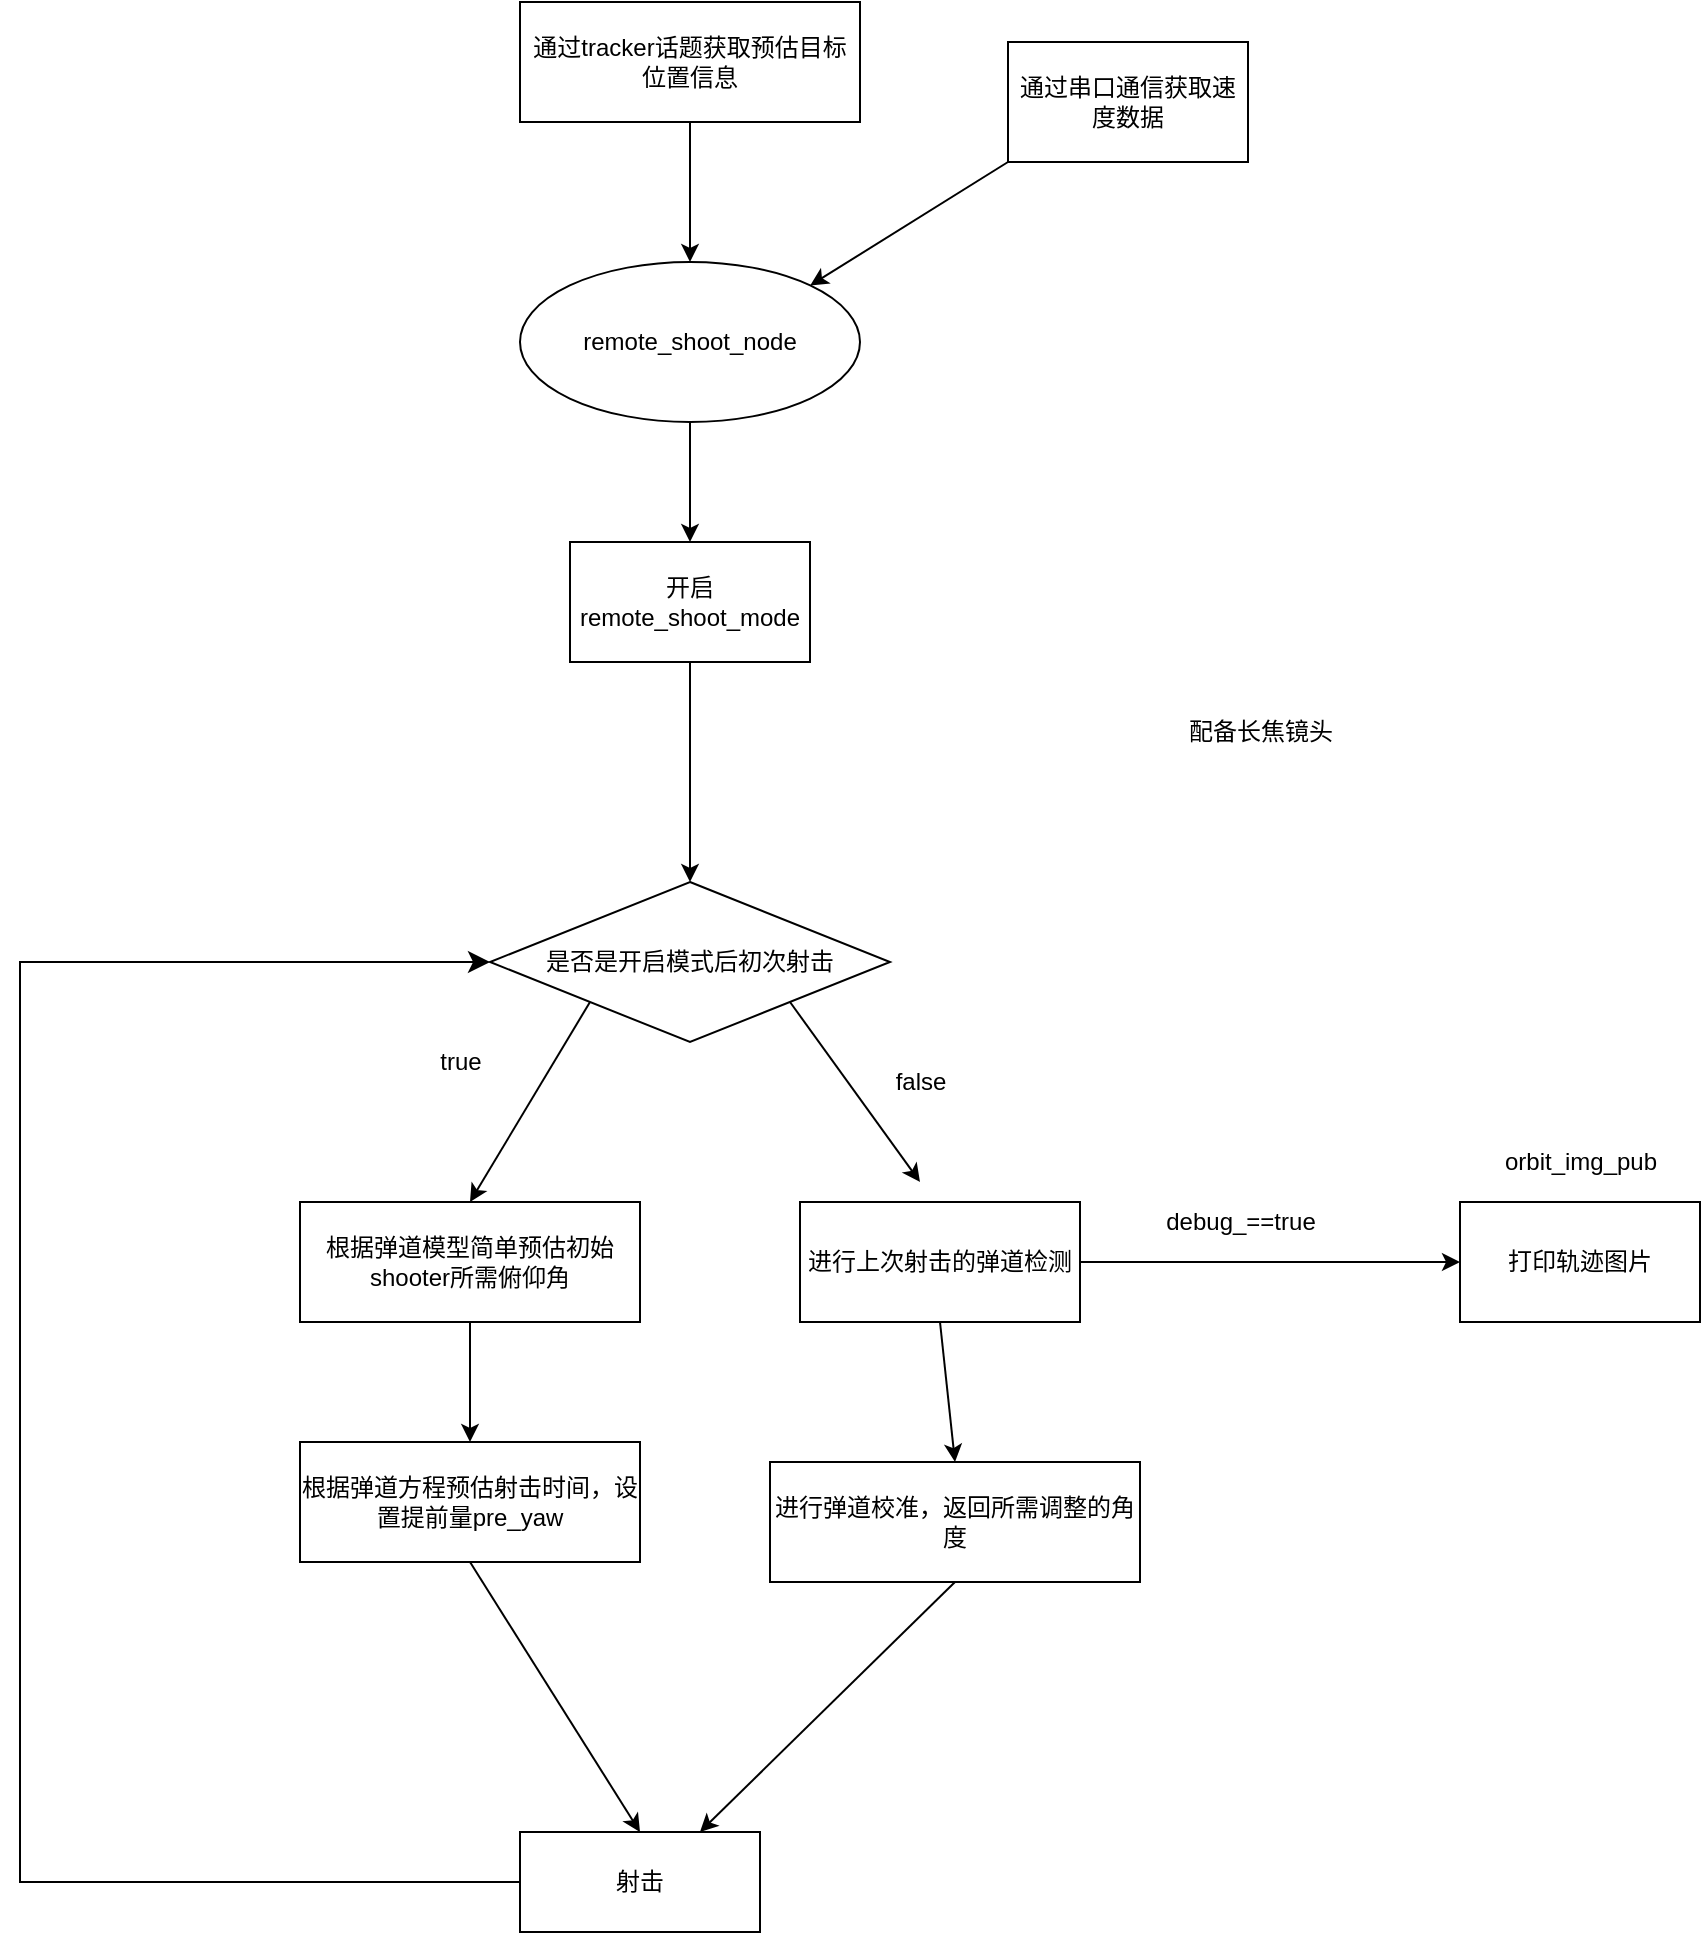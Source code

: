 <mxfile>
    <diagram id="c4QpxbnMa9IYMZhnHjN5" name="第 1 页">
        <mxGraphModel dx="1651" dy="1907" grid="1" gridSize="10" guides="1" tooltips="1" connect="1" arrows="1" fold="1" page="1" pageScale="1" pageWidth="827" pageHeight="1169" math="0" shadow="0">
            <root>
                <mxCell id="0"/>
                <mxCell id="1" parent="0"/>
                <mxCell id="24" style="edgeStyle=none;html=1;exitX=0.5;exitY=1;exitDx=0;exitDy=0;entryX=0.5;entryY=0;entryDx=0;entryDy=0;" edge="1" parent="1" source="2" target="6">
                    <mxGeometry relative="1" as="geometry"/>
                </mxCell>
                <mxCell id="2" value="remote_shoot_node" style="ellipse;whiteSpace=wrap;html=1;" parent="1" vertex="1">
                    <mxGeometry x="110" y="-200" width="170" height="80" as="geometry"/>
                </mxCell>
                <mxCell id="23" style="edgeStyle=none;html=1;exitX=0.5;exitY=1;exitDx=0;exitDy=0;entryX=0.5;entryY=0;entryDx=0;entryDy=0;" edge="1" parent="1" source="3" target="2">
                    <mxGeometry relative="1" as="geometry"/>
                </mxCell>
                <mxCell id="3" value="通过tracker话题获取预估目标位置信息" style="rounded=0;whiteSpace=wrap;html=1;" parent="1" vertex="1">
                    <mxGeometry x="110" y="-330" width="170" height="60" as="geometry"/>
                </mxCell>
                <mxCell id="5" value="配备长焦镜头" style="text;html=1;align=center;verticalAlign=middle;resizable=0;points=[];autosize=1;strokeColor=none;fillColor=none;" vertex="1" parent="1">
                    <mxGeometry x="430" y="20" width="100" height="30" as="geometry"/>
                </mxCell>
                <mxCell id="25" style="edgeStyle=none;html=1;exitX=0.5;exitY=1;exitDx=0;exitDy=0;entryX=0.5;entryY=0;entryDx=0;entryDy=0;" edge="1" parent="1" source="6" target="9">
                    <mxGeometry relative="1" as="geometry"/>
                </mxCell>
                <mxCell id="6" value="开启remote_shoot_mode&lt;br&gt;" style="whiteSpace=wrap;html=1;" vertex="1" parent="1">
                    <mxGeometry x="135" y="-60" width="120" height="60" as="geometry"/>
                </mxCell>
                <mxCell id="20" style="edgeStyle=none;html=1;exitX=0.5;exitY=1;exitDx=0;exitDy=0;entryX=0.5;entryY=0;entryDx=0;entryDy=0;" edge="1" parent="1" source="8" target="19">
                    <mxGeometry relative="1" as="geometry"/>
                </mxCell>
                <mxCell id="8" value="根据弹道模型简单预估初始shooter所需俯仰角" style="whiteSpace=wrap;html=1;" vertex="1" parent="1">
                    <mxGeometry y="270" width="170" height="60" as="geometry"/>
                </mxCell>
                <mxCell id="12" style="edgeStyle=none;html=1;exitX=0;exitY=1;exitDx=0;exitDy=0;entryX=0.5;entryY=0;entryDx=0;entryDy=0;" edge="1" parent="1" source="9" target="8">
                    <mxGeometry relative="1" as="geometry">
                        <mxPoint x="110" y="270" as="targetPoint"/>
                    </mxGeometry>
                </mxCell>
                <mxCell id="15" style="edgeStyle=none;html=1;exitX=1;exitY=1;exitDx=0;exitDy=0;" edge="1" parent="1" source="9">
                    <mxGeometry relative="1" as="geometry">
                        <mxPoint x="310" y="260" as="targetPoint"/>
                    </mxGeometry>
                </mxCell>
                <mxCell id="9" value="是否是开启模式后初次射击" style="rhombus;whiteSpace=wrap;html=1;" vertex="1" parent="1">
                    <mxGeometry x="95" y="110" width="200" height="80" as="geometry"/>
                </mxCell>
                <mxCell id="14" value="true" style="text;html=1;align=center;verticalAlign=middle;resizable=0;points=[];autosize=1;strokeColor=none;fillColor=none;" vertex="1" parent="1">
                    <mxGeometry x="60" y="185" width="40" height="30" as="geometry"/>
                </mxCell>
                <mxCell id="16" value="false" style="text;html=1;align=center;verticalAlign=middle;resizable=0;points=[];autosize=1;strokeColor=none;fillColor=none;" vertex="1" parent="1">
                    <mxGeometry x="285" y="195" width="50" height="30" as="geometry"/>
                </mxCell>
                <mxCell id="21" style="edgeStyle=none;html=1;exitX=0.5;exitY=1;exitDx=0;exitDy=0;entryX=0.5;entryY=0;entryDx=0;entryDy=0;" edge="1" parent="1" source="19" target="22">
                    <mxGeometry relative="1" as="geometry">
                        <mxPoint x="160" y="580" as="targetPoint"/>
                    </mxGeometry>
                </mxCell>
                <mxCell id="19" value="根据弹道方程预估射击时间，设置提前量pre_yaw" style="rounded=0;whiteSpace=wrap;html=1;" vertex="1" parent="1">
                    <mxGeometry y="390" width="170" height="60" as="geometry"/>
                </mxCell>
                <mxCell id="22" value="射击" style="whiteSpace=wrap;html=1;" vertex="1" parent="1">
                    <mxGeometry x="110" y="585" width="120" height="50" as="geometry"/>
                </mxCell>
                <mxCell id="27" style="edgeStyle=none;html=1;exitX=0;exitY=1;exitDx=0;exitDy=0;entryX=1;entryY=0;entryDx=0;entryDy=0;" edge="1" parent="1" source="26" target="2">
                    <mxGeometry relative="1" as="geometry"/>
                </mxCell>
                <mxCell id="26" value="通过串口通信获取速度数据" style="rounded=0;whiteSpace=wrap;html=1;" vertex="1" parent="1">
                    <mxGeometry x="354" y="-310" width="120" height="60" as="geometry"/>
                </mxCell>
                <mxCell id="35" style="edgeStyle=none;html=1;exitX=0.5;exitY=1;exitDx=0;exitDy=0;entryX=0.5;entryY=0;entryDx=0;entryDy=0;" edge="1" parent="1" source="28" target="29">
                    <mxGeometry relative="1" as="geometry"/>
                </mxCell>
                <mxCell id="28" value="进行上次射击的弹道检测" style="rounded=0;whiteSpace=wrap;html=1;" vertex="1" parent="1">
                    <mxGeometry x="250" y="270" width="140" height="60" as="geometry"/>
                </mxCell>
                <mxCell id="40" style="edgeStyle=none;html=1;exitX=0.5;exitY=1;exitDx=0;exitDy=0;entryX=0.75;entryY=0;entryDx=0;entryDy=0;" edge="1" parent="1" source="29" target="22">
                    <mxGeometry relative="1" as="geometry"/>
                </mxCell>
                <mxCell id="29" value="进行弹道校准，返回所需调整的角度" style="whiteSpace=wrap;html=1;" vertex="1" parent="1">
                    <mxGeometry x="235" y="400" width="185" height="60" as="geometry"/>
                </mxCell>
                <mxCell id="30" value="打印轨迹图片" style="rounded=0;whiteSpace=wrap;html=1;" vertex="1" parent="1">
                    <mxGeometry x="580" y="270" width="120" height="60" as="geometry"/>
                </mxCell>
                <mxCell id="31" value="" style="endArrow=classic;html=1;exitX=1;exitY=0.5;exitDx=0;exitDy=0;entryX=0;entryY=0.5;entryDx=0;entryDy=0;" edge="1" parent="1" source="28" target="30">
                    <mxGeometry width="50" height="50" relative="1" as="geometry">
                        <mxPoint x="420" y="330" as="sourcePoint"/>
                        <mxPoint x="470" y="280" as="targetPoint"/>
                    </mxGeometry>
                </mxCell>
                <mxCell id="32" value="debug_==true" style="text;html=1;align=center;verticalAlign=middle;resizable=0;points=[];autosize=1;strokeColor=none;fillColor=none;" vertex="1" parent="1">
                    <mxGeometry x="420" y="265" width="100" height="30" as="geometry"/>
                </mxCell>
                <mxCell id="34" value="orbit_img_pub" style="text;html=1;align=center;verticalAlign=middle;resizable=0;points=[];autosize=1;strokeColor=none;fillColor=none;" vertex="1" parent="1">
                    <mxGeometry x="590" y="235" width="100" height="30" as="geometry"/>
                </mxCell>
                <mxCell id="39" value="" style="edgeStyle=segmentEdgeStyle;endArrow=classic;html=1;curved=0;rounded=0;endSize=8;startSize=8;sourcePerimeterSpacing=0;targetPerimeterSpacing=0;exitX=0;exitY=0.5;exitDx=0;exitDy=0;" edge="1" parent="1" source="22" target="9">
                    <mxGeometry width="100" relative="1" as="geometry">
                        <mxPoint x="160" y="730" as="sourcePoint"/>
                        <mxPoint x="-140" y="160" as="targetPoint"/>
                        <Array as="points">
                            <mxPoint x="-140" y="610"/>
                            <mxPoint x="-140" y="150"/>
                        </Array>
                    </mxGeometry>
                </mxCell>
            </root>
        </mxGraphModel>
    </diagram>
</mxfile>